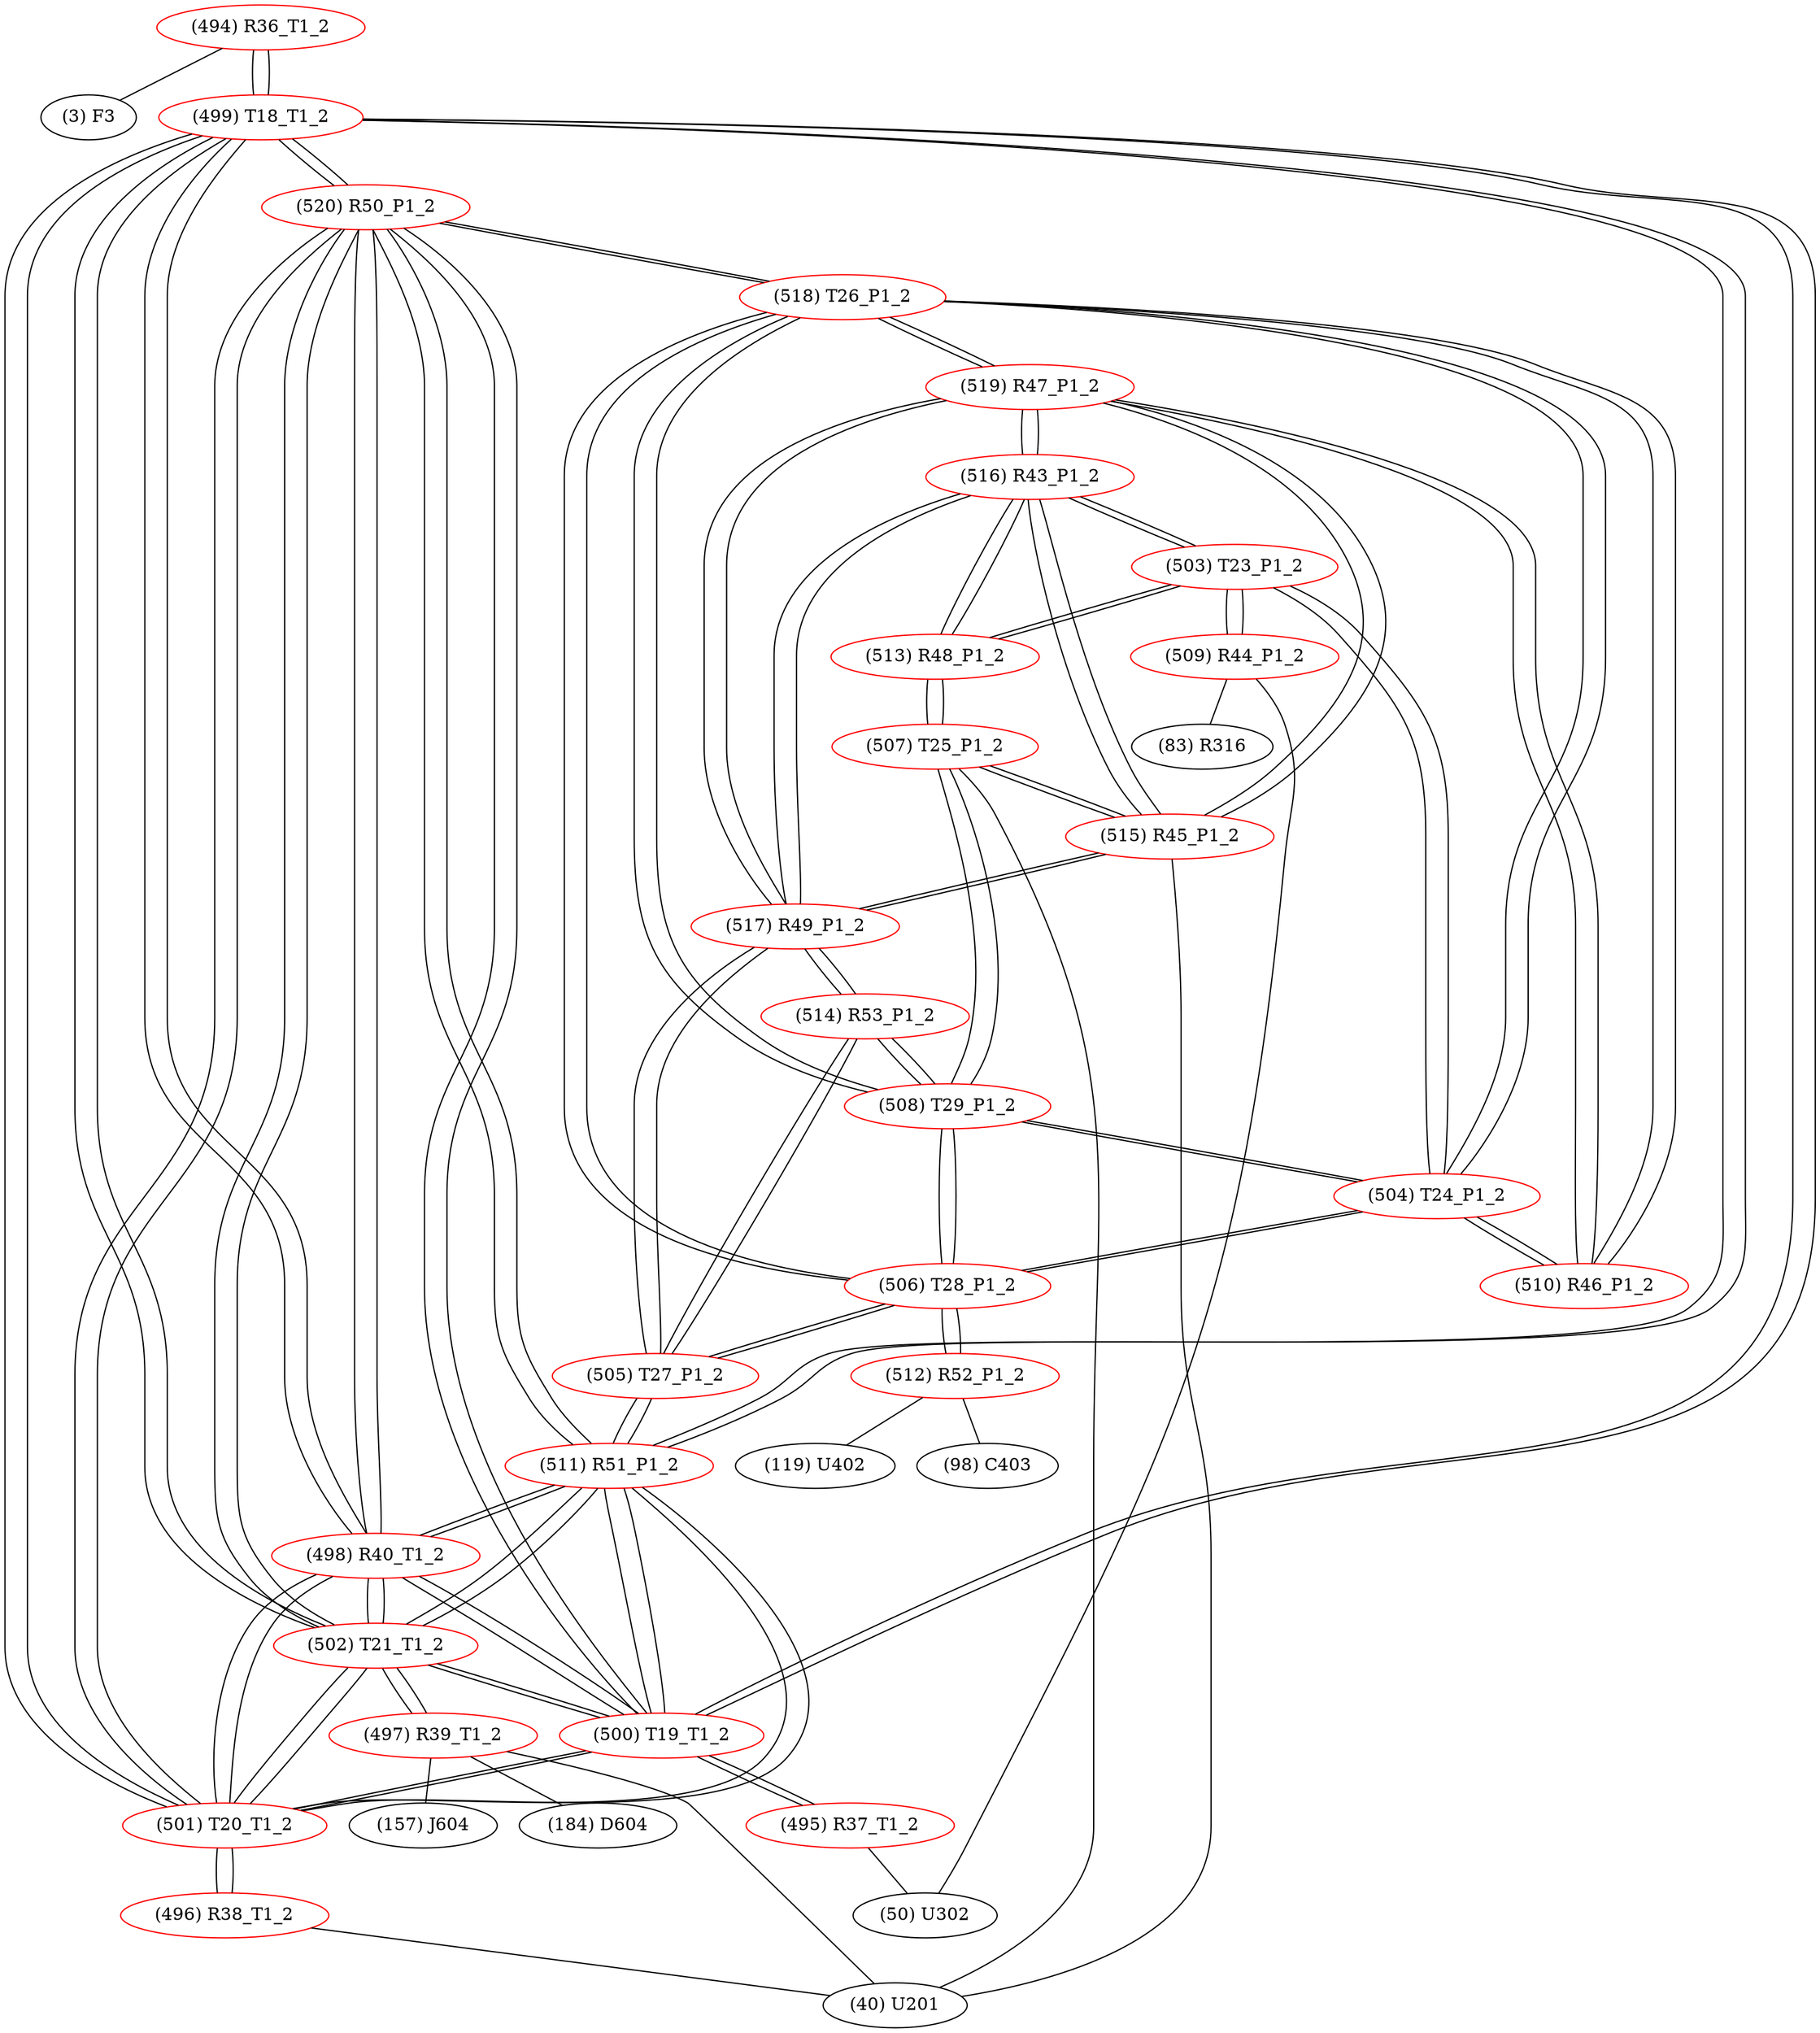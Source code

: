 graph {
	494 [label="(494) R36_T1_2" color=red]
	3 [label="(3) F3"]
	499 [label="(499) T18_T1_2"]
	495 [label="(495) R37_T1_2" color=red]
	50 [label="(50) U302"]
	500 [label="(500) T19_T1_2"]
	496 [label="(496) R38_T1_2" color=red]
	40 [label="(40) U201"]
	501 [label="(501) T20_T1_2"]
	497 [label="(497) R39_T1_2" color=red]
	40 [label="(40) U201"]
	157 [label="(157) J604"]
	184 [label="(184) D604"]
	502 [label="(502) T21_T1_2"]
	498 [label="(498) R40_T1_2" color=red]
	511 [label="(511) R51_P1_2"]
	520 [label="(520) R50_P1_2"]
	499 [label="(499) T18_T1_2"]
	502 [label="(502) T21_T1_2"]
	501 [label="(501) T20_T1_2"]
	500 [label="(500) T19_T1_2"]
	499 [label="(499) T18_T1_2" color=red]
	501 [label="(501) T20_T1_2"]
	500 [label="(500) T19_T1_2"]
	502 [label="(502) T21_T1_2"]
	494 [label="(494) R36_T1_2"]
	511 [label="(511) R51_P1_2"]
	520 [label="(520) R50_P1_2"]
	498 [label="(498) R40_T1_2"]
	500 [label="(500) T19_T1_2" color=red]
	501 [label="(501) T20_T1_2"]
	499 [label="(499) T18_T1_2"]
	502 [label="(502) T21_T1_2"]
	495 [label="(495) R37_T1_2"]
	511 [label="(511) R51_P1_2"]
	520 [label="(520) R50_P1_2"]
	498 [label="(498) R40_T1_2"]
	501 [label="(501) T20_T1_2" color=red]
	500 [label="(500) T19_T1_2"]
	499 [label="(499) T18_T1_2"]
	502 [label="(502) T21_T1_2"]
	496 [label="(496) R38_T1_2"]
	511 [label="(511) R51_P1_2"]
	520 [label="(520) R50_P1_2"]
	498 [label="(498) R40_T1_2"]
	502 [label="(502) T21_T1_2" color=red]
	501 [label="(501) T20_T1_2"]
	500 [label="(500) T19_T1_2"]
	499 [label="(499) T18_T1_2"]
	497 [label="(497) R39_T1_2"]
	511 [label="(511) R51_P1_2"]
	520 [label="(520) R50_P1_2"]
	498 [label="(498) R40_T1_2"]
	503 [label="(503) T23_P1_2" color=red]
	513 [label="(513) R48_P1_2"]
	516 [label="(516) R43_P1_2"]
	504 [label="(504) T24_P1_2"]
	509 [label="(509) R44_P1_2"]
	504 [label="(504) T24_P1_2" color=red]
	518 [label="(518) T26_P1_2"]
	508 [label="(508) T29_P1_2"]
	506 [label="(506) T28_P1_2"]
	510 [label="(510) R46_P1_2"]
	503 [label="(503) T23_P1_2"]
	505 [label="(505) T27_P1_2" color=red]
	511 [label="(511) R51_P1_2"]
	506 [label="(506) T28_P1_2"]
	514 [label="(514) R53_P1_2"]
	517 [label="(517) R49_P1_2"]
	506 [label="(506) T28_P1_2" color=red]
	518 [label="(518) T26_P1_2"]
	504 [label="(504) T24_P1_2"]
	508 [label="(508) T29_P1_2"]
	512 [label="(512) R52_P1_2"]
	505 [label="(505) T27_P1_2"]
	507 [label="(507) T25_P1_2" color=red]
	508 [label="(508) T29_P1_2"]
	513 [label="(513) R48_P1_2"]
	515 [label="(515) R45_P1_2"]
	40 [label="(40) U201"]
	508 [label="(508) T29_P1_2" color=red]
	518 [label="(518) T26_P1_2"]
	504 [label="(504) T24_P1_2"]
	506 [label="(506) T28_P1_2"]
	507 [label="(507) T25_P1_2"]
	514 [label="(514) R53_P1_2"]
	509 [label="(509) R44_P1_2" color=red]
	83 [label="(83) R316"]
	50 [label="(50) U302"]
	503 [label="(503) T23_P1_2"]
	510 [label="(510) R46_P1_2" color=red]
	518 [label="(518) T26_P1_2"]
	519 [label="(519) R47_P1_2"]
	504 [label="(504) T24_P1_2"]
	511 [label="(511) R51_P1_2" color=red]
	505 [label="(505) T27_P1_2"]
	520 [label="(520) R50_P1_2"]
	499 [label="(499) T18_T1_2"]
	502 [label="(502) T21_T1_2"]
	501 [label="(501) T20_T1_2"]
	500 [label="(500) T19_T1_2"]
	498 [label="(498) R40_T1_2"]
	512 [label="(512) R52_P1_2" color=red]
	98 [label="(98) C403"]
	119 [label="(119) U402"]
	506 [label="(506) T28_P1_2"]
	513 [label="(513) R48_P1_2" color=red]
	507 [label="(507) T25_P1_2"]
	503 [label="(503) T23_P1_2"]
	516 [label="(516) R43_P1_2"]
	514 [label="(514) R53_P1_2" color=red]
	508 [label="(508) T29_P1_2"]
	505 [label="(505) T27_P1_2"]
	517 [label="(517) R49_P1_2"]
	515 [label="(515) R45_P1_2" color=red]
	519 [label="(519) R47_P1_2"]
	516 [label="(516) R43_P1_2"]
	517 [label="(517) R49_P1_2"]
	507 [label="(507) T25_P1_2"]
	40 [label="(40) U201"]
	516 [label="(516) R43_P1_2" color=red]
	513 [label="(513) R48_P1_2"]
	503 [label="(503) T23_P1_2"]
	519 [label="(519) R47_P1_2"]
	515 [label="(515) R45_P1_2"]
	517 [label="(517) R49_P1_2"]
	517 [label="(517) R49_P1_2" color=red]
	519 [label="(519) R47_P1_2"]
	515 [label="(515) R45_P1_2"]
	516 [label="(516) R43_P1_2"]
	505 [label="(505) T27_P1_2"]
	514 [label="(514) R53_P1_2"]
	518 [label="(518) T26_P1_2" color=red]
	520 [label="(520) R50_P1_2"]
	504 [label="(504) T24_P1_2"]
	508 [label="(508) T29_P1_2"]
	506 [label="(506) T28_P1_2"]
	510 [label="(510) R46_P1_2"]
	519 [label="(519) R47_P1_2"]
	519 [label="(519) R47_P1_2" color=red]
	515 [label="(515) R45_P1_2"]
	516 [label="(516) R43_P1_2"]
	517 [label="(517) R49_P1_2"]
	518 [label="(518) T26_P1_2"]
	510 [label="(510) R46_P1_2"]
	520 [label="(520) R50_P1_2" color=red]
	518 [label="(518) T26_P1_2"]
	511 [label="(511) R51_P1_2"]
	499 [label="(499) T18_T1_2"]
	502 [label="(502) T21_T1_2"]
	501 [label="(501) T20_T1_2"]
	500 [label="(500) T19_T1_2"]
	498 [label="(498) R40_T1_2"]
	494 -- 3
	494 -- 499
	495 -- 50
	495 -- 500
	496 -- 40
	496 -- 501
	497 -- 40
	497 -- 157
	497 -- 184
	497 -- 502
	498 -- 511
	498 -- 520
	498 -- 499
	498 -- 502
	498 -- 501
	498 -- 500
	499 -- 501
	499 -- 500
	499 -- 502
	499 -- 494
	499 -- 511
	499 -- 520
	499 -- 498
	500 -- 501
	500 -- 499
	500 -- 502
	500 -- 495
	500 -- 511
	500 -- 520
	500 -- 498
	501 -- 500
	501 -- 499
	501 -- 502
	501 -- 496
	501 -- 511
	501 -- 520
	501 -- 498
	502 -- 501
	502 -- 500
	502 -- 499
	502 -- 497
	502 -- 511
	502 -- 520
	502 -- 498
	503 -- 513
	503 -- 516
	503 -- 504
	503 -- 509
	504 -- 518
	504 -- 508
	504 -- 506
	504 -- 510
	504 -- 503
	505 -- 511
	505 -- 506
	505 -- 514
	505 -- 517
	506 -- 518
	506 -- 504
	506 -- 508
	506 -- 512
	506 -- 505
	507 -- 508
	507 -- 513
	507 -- 515
	507 -- 40
	508 -- 518
	508 -- 504
	508 -- 506
	508 -- 507
	508 -- 514
	509 -- 83
	509 -- 50
	509 -- 503
	510 -- 518
	510 -- 519
	510 -- 504
	511 -- 505
	511 -- 520
	511 -- 499
	511 -- 502
	511 -- 501
	511 -- 500
	511 -- 498
	512 -- 98
	512 -- 119
	512 -- 506
	513 -- 507
	513 -- 503
	513 -- 516
	514 -- 508
	514 -- 505
	514 -- 517
	515 -- 519
	515 -- 516
	515 -- 517
	515 -- 507
	515 -- 40
	516 -- 513
	516 -- 503
	516 -- 519
	516 -- 515
	516 -- 517
	517 -- 519
	517 -- 515
	517 -- 516
	517 -- 505
	517 -- 514
	518 -- 520
	518 -- 504
	518 -- 508
	518 -- 506
	518 -- 510
	518 -- 519
	519 -- 515
	519 -- 516
	519 -- 517
	519 -- 518
	519 -- 510
	520 -- 518
	520 -- 511
	520 -- 499
	520 -- 502
	520 -- 501
	520 -- 500
	520 -- 498
}